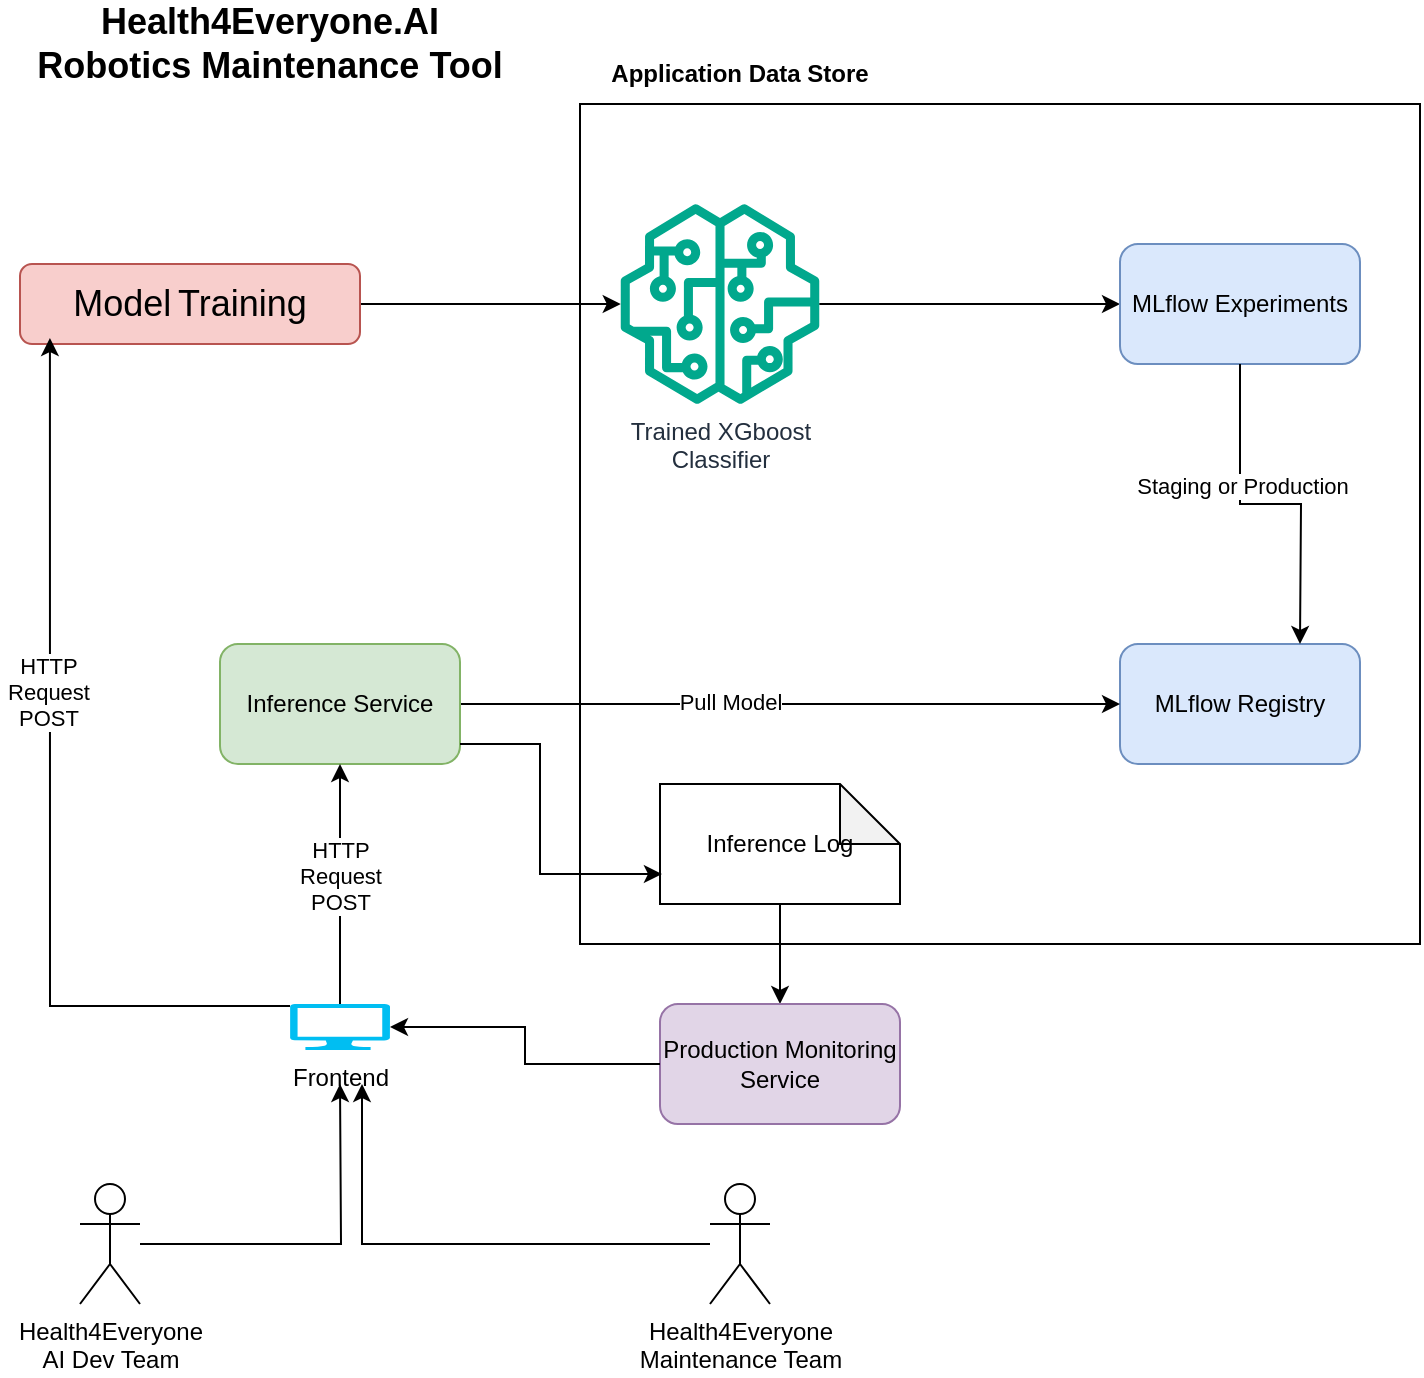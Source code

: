<mxfile version="24.9.1">
  <diagram name="Page-1" id="zTSxuDcFe74mY6qMLPJe">
    <mxGraphModel dx="1426" dy="749" grid="1" gridSize="10" guides="1" tooltips="1" connect="1" arrows="1" fold="1" page="1" pageScale="1" pageWidth="850" pageHeight="1100" math="0" shadow="0">
      <root>
        <mxCell id="0" />
        <mxCell id="1" parent="0" />
        <mxCell id="LDLh7XD-WDaMTyNs96XZ-7" value="" style="whiteSpace=wrap;html=1;aspect=fixed;" vertex="1" parent="1">
          <mxGeometry x="330" y="100" width="420" height="420" as="geometry" />
        </mxCell>
        <mxCell id="LDLh7XD-WDaMTyNs96XZ-1" value="&lt;font style=&quot;font-size: 18px;&quot;&gt;Health4Everyone.AI Robotics Maintenance Tool&lt;/font&gt;" style="text;html=1;align=center;verticalAlign=middle;whiteSpace=wrap;rounded=0;fontStyle=1" vertex="1" parent="1">
          <mxGeometry x="50" y="50" width="250" height="40" as="geometry" />
        </mxCell>
        <mxCell id="LDLh7XD-WDaMTyNs96XZ-4" style="edgeStyle=orthogonalEdgeStyle;rounded=0;orthogonalLoop=1;jettySize=auto;html=1;" edge="1" parent="1" source="LDLh7XD-WDaMTyNs96XZ-2" target="LDLh7XD-WDaMTyNs96XZ-3">
          <mxGeometry relative="1" as="geometry" />
        </mxCell>
        <mxCell id="LDLh7XD-WDaMTyNs96XZ-2" value="&lt;font style=&quot;font-size: 18px;&quot;&gt;Model&lt;/font&gt; &lt;font style=&quot;font-size: 18px;&quot;&gt;Training&lt;/font&gt;" style="rounded=1;whiteSpace=wrap;html=1;fillColor=#f8cecc;strokeColor=#b85450;" vertex="1" parent="1">
          <mxGeometry x="50" y="180" width="170" height="40" as="geometry" />
        </mxCell>
        <mxCell id="LDLh7XD-WDaMTyNs96XZ-6" style="edgeStyle=orthogonalEdgeStyle;rounded=0;orthogonalLoop=1;jettySize=auto;html=1;" edge="1" parent="1" source="LDLh7XD-WDaMTyNs96XZ-3" target="LDLh7XD-WDaMTyNs96XZ-5">
          <mxGeometry relative="1" as="geometry" />
        </mxCell>
        <mxCell id="LDLh7XD-WDaMTyNs96XZ-3" value="Trained XGboost&lt;div&gt;Classifier&lt;/div&gt;" style="sketch=0;outlineConnect=0;fontColor=#232F3E;gradientColor=none;fillColor=#01A88D;strokeColor=none;dashed=0;verticalLabelPosition=bottom;verticalAlign=top;align=center;html=1;fontSize=12;fontStyle=0;aspect=fixed;pointerEvents=1;shape=mxgraph.aws4.sagemaker_model;" vertex="1" parent="1">
          <mxGeometry x="350" y="150" width="100" height="100" as="geometry" />
        </mxCell>
        <mxCell id="LDLh7XD-WDaMTyNs96XZ-5" value="MLflow Experiments" style="rounded=1;whiteSpace=wrap;html=1;fillColor=#dae8fc;strokeColor=#6c8ebf;" vertex="1" parent="1">
          <mxGeometry x="600" y="170" width="120" height="60" as="geometry" />
        </mxCell>
        <mxCell id="LDLh7XD-WDaMTyNs96XZ-8" value="Application Data Store" style="text;html=1;align=center;verticalAlign=middle;whiteSpace=wrap;rounded=0;fontStyle=1" vertex="1" parent="1">
          <mxGeometry x="330" y="70" width="160" height="30" as="geometry" />
        </mxCell>
        <mxCell id="LDLh7XD-WDaMTyNs96XZ-9" value="MLflow Registry" style="rounded=1;whiteSpace=wrap;html=1;fillColor=#dae8fc;strokeColor=#6c8ebf;" vertex="1" parent="1">
          <mxGeometry x="600" y="370" width="120" height="60" as="geometry" />
        </mxCell>
        <mxCell id="LDLh7XD-WDaMTyNs96XZ-10" style="edgeStyle=orthogonalEdgeStyle;rounded=0;orthogonalLoop=1;jettySize=auto;html=1;" edge="1" parent="1" source="LDLh7XD-WDaMTyNs96XZ-5">
          <mxGeometry relative="1" as="geometry">
            <mxPoint x="690" y="370" as="targetPoint" />
          </mxGeometry>
        </mxCell>
        <mxCell id="LDLh7XD-WDaMTyNs96XZ-11" value="Staging or Production" style="edgeLabel;html=1;align=center;verticalAlign=middle;resizable=0;points=[];" vertex="1" connectable="0" parent="LDLh7XD-WDaMTyNs96XZ-10">
          <mxGeometry x="-0.286" y="1" relative="1" as="geometry">
            <mxPoint as="offset" />
          </mxGeometry>
        </mxCell>
        <mxCell id="LDLh7XD-WDaMTyNs96XZ-13" style="edgeStyle=orthogonalEdgeStyle;rounded=0;orthogonalLoop=1;jettySize=auto;html=1;" edge="1" parent="1" source="LDLh7XD-WDaMTyNs96XZ-12" target="LDLh7XD-WDaMTyNs96XZ-9">
          <mxGeometry relative="1" as="geometry" />
        </mxCell>
        <mxCell id="LDLh7XD-WDaMTyNs96XZ-14" value="Pull Model" style="edgeLabel;html=1;align=center;verticalAlign=middle;resizable=0;points=[];" vertex="1" connectable="0" parent="LDLh7XD-WDaMTyNs96XZ-13">
          <mxGeometry x="-0.183" y="1" relative="1" as="geometry">
            <mxPoint as="offset" />
          </mxGeometry>
        </mxCell>
        <mxCell id="LDLh7XD-WDaMTyNs96XZ-12" value="Inference Service" style="rounded=1;whiteSpace=wrap;html=1;fillColor=#d5e8d4;strokeColor=#82b366;" vertex="1" parent="1">
          <mxGeometry x="150" y="370" width="120" height="60" as="geometry" />
        </mxCell>
        <mxCell id="LDLh7XD-WDaMTyNs96XZ-18" style="edgeStyle=orthogonalEdgeStyle;rounded=0;orthogonalLoop=1;jettySize=auto;html=1;entryX=0.5;entryY=1;entryDx=0;entryDy=0;" edge="1" parent="1" source="LDLh7XD-WDaMTyNs96XZ-15" target="LDLh7XD-WDaMTyNs96XZ-12">
          <mxGeometry relative="1" as="geometry" />
        </mxCell>
        <mxCell id="LDLh7XD-WDaMTyNs96XZ-19" value="HTTP&lt;div&gt;Request&lt;/div&gt;&lt;div&gt;POST&lt;/div&gt;" style="edgeLabel;html=1;align=center;verticalAlign=middle;resizable=0;points=[];" vertex="1" connectable="0" parent="LDLh7XD-WDaMTyNs96XZ-18">
          <mxGeometry x="0.064" relative="1" as="geometry">
            <mxPoint as="offset" />
          </mxGeometry>
        </mxCell>
        <mxCell id="LDLh7XD-WDaMTyNs96XZ-15" value="Frontend" style="verticalLabelPosition=bottom;html=1;verticalAlign=top;align=center;strokeColor=none;fillColor=#00BEF2;shape=mxgraph.azure.computer;pointerEvents=1;" vertex="1" parent="1">
          <mxGeometry x="185" y="550" width="50" height="23" as="geometry" />
        </mxCell>
        <mxCell id="LDLh7XD-WDaMTyNs96XZ-16" style="edgeStyle=orthogonalEdgeStyle;rounded=0;orthogonalLoop=1;jettySize=auto;html=1;entryX=0.088;entryY=0.925;entryDx=0;entryDy=0;entryPerimeter=0;" edge="1" parent="1" source="LDLh7XD-WDaMTyNs96XZ-15" target="LDLh7XD-WDaMTyNs96XZ-2">
          <mxGeometry relative="1" as="geometry">
            <Array as="points">
              <mxPoint x="65" y="551" />
            </Array>
          </mxGeometry>
        </mxCell>
        <mxCell id="LDLh7XD-WDaMTyNs96XZ-17" value="HTTP&lt;div&gt;&amp;nbsp;Request&amp;nbsp;&lt;/div&gt;&lt;div&gt;POST&lt;/div&gt;" style="edgeLabel;html=1;align=center;verticalAlign=middle;resizable=0;points=[];" vertex="1" connectable="0" parent="LDLh7XD-WDaMTyNs96XZ-16">
          <mxGeometry x="0.223" y="1" relative="1" as="geometry">
            <mxPoint as="offset" />
          </mxGeometry>
        </mxCell>
        <mxCell id="LDLh7XD-WDaMTyNs96XZ-22" style="edgeStyle=orthogonalEdgeStyle;rounded=0;orthogonalLoop=1;jettySize=auto;html=1;" edge="1" parent="1" source="LDLh7XD-WDaMTyNs96XZ-20">
          <mxGeometry relative="1" as="geometry">
            <mxPoint x="210" y="590" as="targetPoint" />
          </mxGeometry>
        </mxCell>
        <mxCell id="LDLh7XD-WDaMTyNs96XZ-20" value="Health4Everyone&lt;div&gt;AI Dev Team&lt;/div&gt;" style="shape=umlActor;verticalLabelPosition=bottom;verticalAlign=top;html=1;outlineConnect=0;" vertex="1" parent="1">
          <mxGeometry x="80" y="640" width="30" height="60" as="geometry" />
        </mxCell>
        <mxCell id="LDLh7XD-WDaMTyNs96XZ-26" style="edgeStyle=orthogonalEdgeStyle;rounded=0;orthogonalLoop=1;jettySize=auto;html=1;" edge="1" parent="1" source="LDLh7XD-WDaMTyNs96XZ-25">
          <mxGeometry relative="1" as="geometry">
            <mxPoint x="221" y="590" as="targetPoint" />
            <Array as="points">
              <mxPoint x="221" y="670" />
            </Array>
          </mxGeometry>
        </mxCell>
        <mxCell id="LDLh7XD-WDaMTyNs96XZ-25" value="Health4Everyone&lt;div&gt;Maintenance Team&lt;/div&gt;" style="shape=umlActor;verticalLabelPosition=bottom;verticalAlign=top;html=1;outlineConnect=0;" vertex="1" parent="1">
          <mxGeometry x="395" y="640" width="30" height="60" as="geometry" />
        </mxCell>
        <mxCell id="LDLh7XD-WDaMTyNs96XZ-32" style="edgeStyle=orthogonalEdgeStyle;rounded=0;orthogonalLoop=1;jettySize=auto;html=1;entryX=0.5;entryY=0;entryDx=0;entryDy=0;" edge="1" parent="1" source="LDLh7XD-WDaMTyNs96XZ-27" target="LDLh7XD-WDaMTyNs96XZ-30">
          <mxGeometry relative="1" as="geometry" />
        </mxCell>
        <mxCell id="LDLh7XD-WDaMTyNs96XZ-27" value="Inference Log" style="shape=note;whiteSpace=wrap;html=1;backgroundOutline=1;darkOpacity=0.05;" vertex="1" parent="1">
          <mxGeometry x="370" y="440" width="120" height="60" as="geometry" />
        </mxCell>
        <mxCell id="LDLh7XD-WDaMTyNs96XZ-28" style="edgeStyle=orthogonalEdgeStyle;rounded=0;orthogonalLoop=1;jettySize=auto;html=1;entryX=0.008;entryY=0.75;entryDx=0;entryDy=0;entryPerimeter=0;" edge="1" parent="1" source="LDLh7XD-WDaMTyNs96XZ-12" target="LDLh7XD-WDaMTyNs96XZ-27">
          <mxGeometry relative="1" as="geometry">
            <Array as="points">
              <mxPoint x="310" y="420" />
              <mxPoint x="310" y="485" />
            </Array>
          </mxGeometry>
        </mxCell>
        <mxCell id="LDLh7XD-WDaMTyNs96XZ-30" value="Production Monitoring Service" style="rounded=1;whiteSpace=wrap;html=1;fillColor=#e1d5e7;strokeColor=#9673a6;" vertex="1" parent="1">
          <mxGeometry x="370" y="550" width="120" height="60" as="geometry" />
        </mxCell>
        <mxCell id="LDLh7XD-WDaMTyNs96XZ-34" style="edgeStyle=orthogonalEdgeStyle;rounded=0;orthogonalLoop=1;jettySize=auto;html=1;entryX=1;entryY=0.5;entryDx=0;entryDy=0;entryPerimeter=0;" edge="1" parent="1" source="LDLh7XD-WDaMTyNs96XZ-30" target="LDLh7XD-WDaMTyNs96XZ-15">
          <mxGeometry relative="1" as="geometry" />
        </mxCell>
      </root>
    </mxGraphModel>
  </diagram>
</mxfile>
